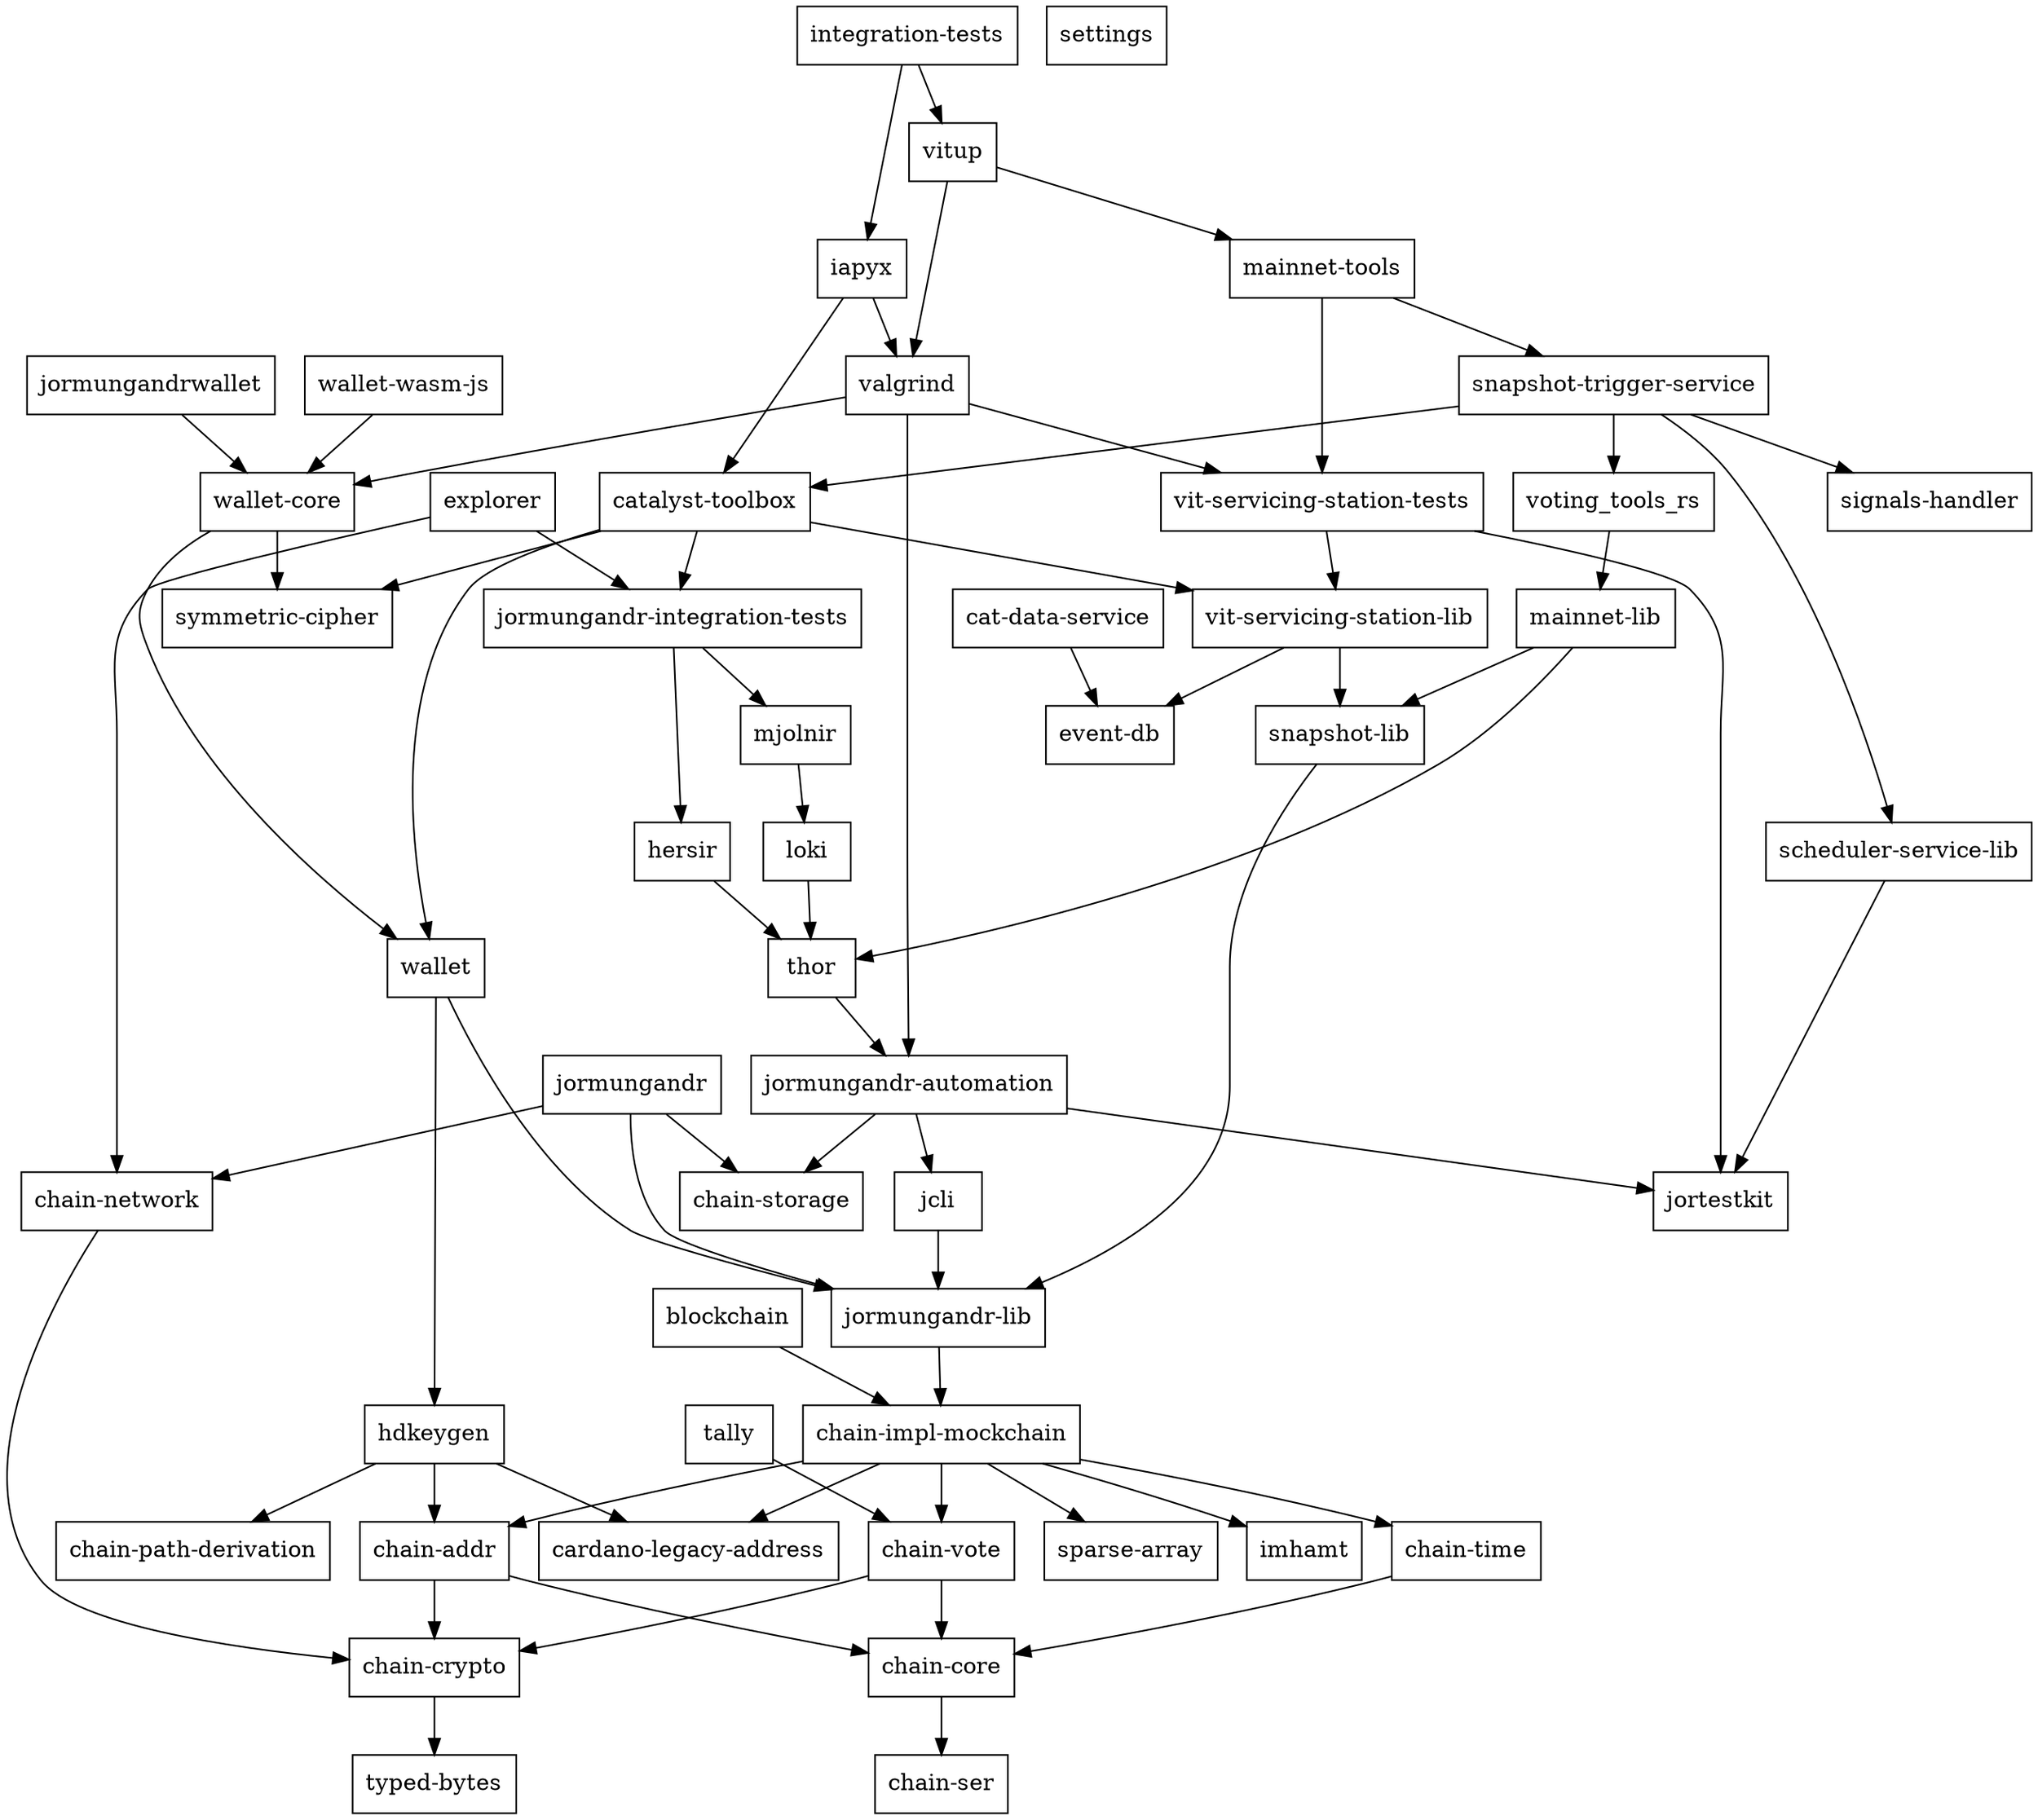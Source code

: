 digraph {
    0 [ label = "catalyst-toolbox" shape = box]
    1 [ label = "chain-addr" shape = box]
    2 [ label = "chain-core" shape = box]
    3 [ label = "chain-ser" shape = box]
    4 [ label = "chain-crypto" shape = box]
    5 [ label = "typed-bytes" shape = box]
    6 [ label = "chain-impl-mockchain" shape = box]
    7 [ label = "cardano-legacy-address" shape = box]
    8 [ label = "chain-time" shape = box]
    9 [ label = "chain-vote" shape = box]
    10 [ label = "imhamt" shape = box]
    11 [ label = "sparse-array" shape = box]
    12 [ label = "chain-storage" shape = box]
    13 [ label = "jcli" shape = box]
    14 [ label = "jormungandr-lib" shape = box]
    15 [ label = "jormungandr-automation" shape = box]
    16 [ label = "jortestkit" shape = box]
    17 [ label = "jormungandr-integration-tests" shape = box]
    18 [ label = "hersir" shape = box]
    19 [ label = "thor" shape = box]
    20 [ label = "loki" shape = box]
    21 [ label = "mjolnir" shape = box]
    22 [ label = "snapshot-lib" shape = box]
    23 [ label = "symmetric-cipher" shape = box]
    24 [ label = "vit-servicing-station-lib" shape = box]
    25 [ label = "event-db" shape = box]
    26 [ label = "vit-servicing-station-tests" shape = box]
    27 [ label = "wallet" shape = box]
    28 [ label = "chain-path-derivation" shape = box]
    29 [ label = "hdkeygen" shape = box]
    30 [ label = "chain-network" shape = box]
    31 [ label = "jormungandrwallet" shape = box]
    32 [ label = "wallet-core" shape = box]
    33 [ label = "wallet-wasm-js" shape = box]
    34 [ label = "jormungandr" shape = box]
    35 [ label = "explorer" shape = box]
    36 [ label = "settings" shape = box]
    37 [ label = "blockchain" shape = box]
    38 [ label = "iapyx" shape = box]
    39 [ label = "valgrind" shape = box]
    40 [ label = "vitup" shape = box]
    41 [ label = "mainnet-lib" shape = box]
    42 [ label = "mainnet-tools" shape = box]
    43 [ label = "scheduler-service-lib" shape = box]
    44 [ label = "signals-handler" shape = box]
    45 [ label = "snapshot-trigger-service" shape = box]
    46 [ label = "voting_tools_rs" shape = box]
    47 [ label = "integration-tests" shape = box]
    48 [ label = "cat-data-service" shape = box]
    49 [ label = "tally" shape = box]
    0 -> 17 [ ]
    0 -> 23 [ ]
    0 -> 24 [ ]
    0 -> 27 [ ]
    1 -> 2 [ ]
    1 -> 4 [ ]
    2 -> 3 [ ]
    4 -> 5 [ ]
    6 -> 7 [ ]
    6 -> 1 [ ]
    6 -> 8 [ ]
    6 -> 9 [ ]
    6 -> 10 [ ]
    6 -> 11 [ ]
    8 -> 2 [ ]
    9 -> 2 [ ]
    9 -> 4 [ ]
    13 -> 14 [ ]
    14 -> 6 [ ]
    15 -> 12 [ ]
    15 -> 13 [ ]
    15 -> 16 [ ]
    17 -> 18 [ ]
    17 -> 21 [ ]
    18 -> 19 [ ]
    19 -> 15 [ ]
    20 -> 19 [ ]
    21 -> 20 [ ]
    22 -> 14 [ ]
    24 -> 25 [ ]
    24 -> 22 [ ]
    26 -> 16 [ ]
    26 -> 24 [ ]
    27 -> 29 [ ]
    27 -> 14 [ ]
    29 -> 7 [ ]
    29 -> 1 [ ]
    29 -> 28 [ ]
    30 -> 4 [ ]
    31 -> 32 [ ]
    32 -> 23 [ ]
    32 -> 27 [ ]
    33 -> 32 [ ]
    34 -> 30 [ ]
    34 -> 12 [ ]
    34 -> 14 [ ]
    35 -> 30 [ ]
    35 -> 17 [ ]
    37 -> 6 [ ]
    38 -> 0 [ ]
    38 -> 39 [ ]
    39 -> 15 [ ]
    39 -> 26 [ ]
    39 -> 32 [ ]
    40 -> 42 [ ]
    40 -> 39 [ ]
    41 -> 22 [ ]
    41 -> 19 [ ]
    42 -> 45 [ ]
    42 -> 26 [ ]
    43 -> 16 [ ]
    45 -> 0 [ ]
    45 -> 43 [ ]
    45 -> 44 [ ]
    45 -> 46 [ ]
    46 -> 41 [ ]
    47 -> 38 [ ]
    47 -> 40 [ ]
    48 -> 25 [ ]
    49 -> 9 [ ]
}

